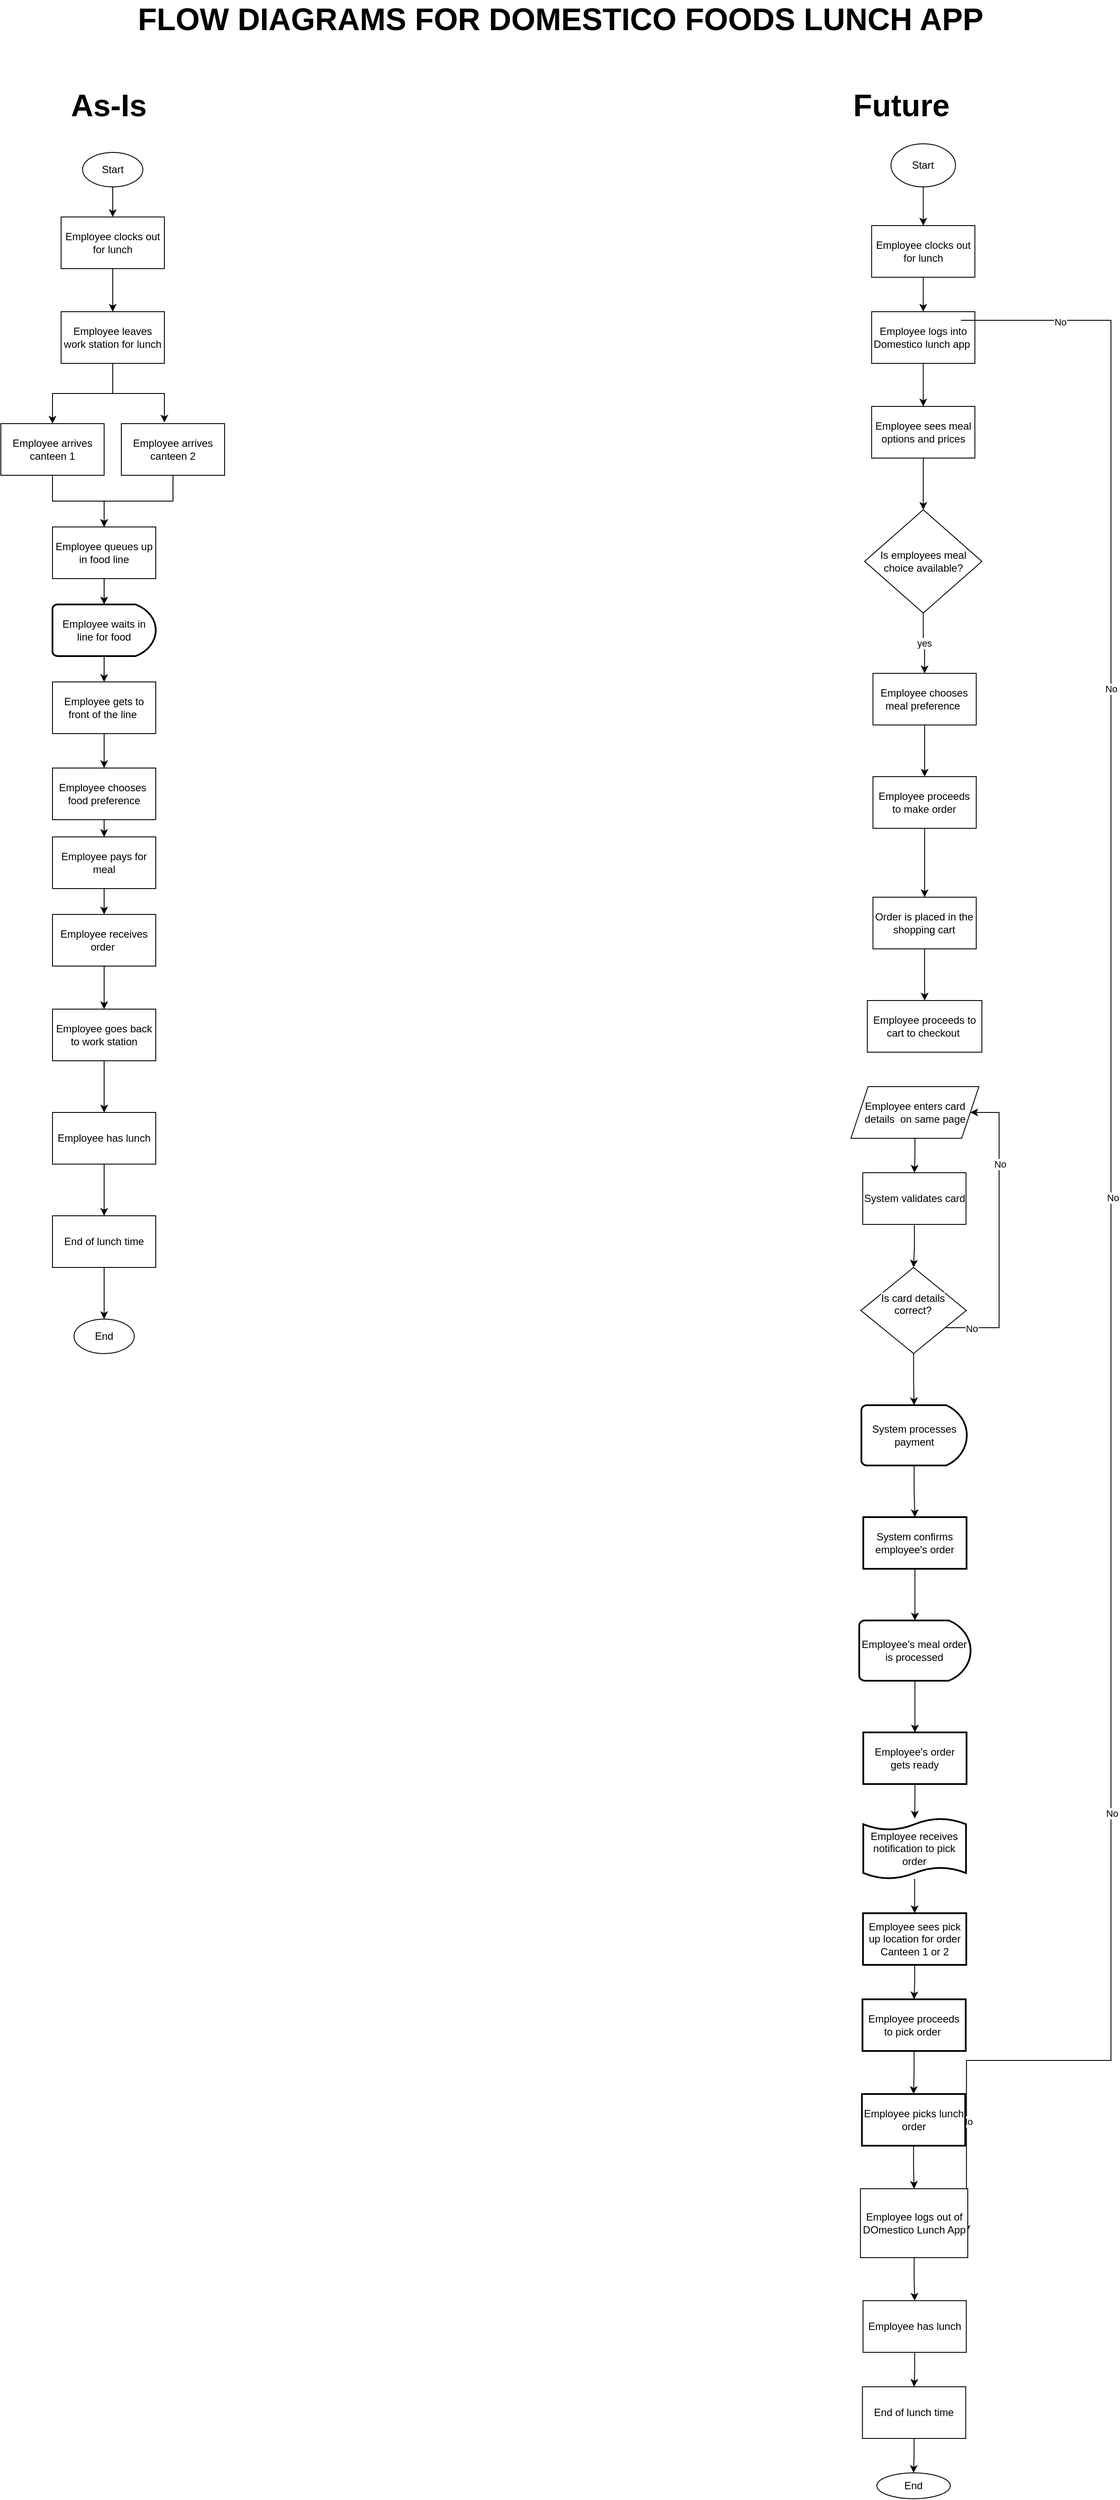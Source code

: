 <mxfile version="24.2.2" type="github">
  <diagram name="Page-1" id="2wqCdjOxgctau4Dle53U">
    <mxGraphModel dx="2232" dy="1964" grid="1" gridSize="10" guides="1" tooltips="1" connect="1" arrows="1" fold="1" page="1" pageScale="1" pageWidth="850" pageHeight="1100" math="0" shadow="0">
      <root>
        <mxCell id="0" />
        <mxCell id="1" parent="0" />
        <mxCell id="A3opuZwIjD253C1pCB1n-1" value="End" style="ellipse;whiteSpace=wrap;html=1;" vertex="1" parent="1">
          <mxGeometry x="115" y="1450" width="70" height="40" as="geometry" />
        </mxCell>
        <mxCell id="A3opuZwIjD253C1pCB1n-177" value="" style="edgeStyle=orthogonalEdgeStyle;rounded=0;orthogonalLoop=1;jettySize=auto;html=1;" edge="1" parent="1" source="A3opuZwIjD253C1pCB1n-4" target="A3opuZwIjD253C1pCB1n-152">
          <mxGeometry relative="1" as="geometry" />
        </mxCell>
        <mxCell id="A3opuZwIjD253C1pCB1n-4" value="Start" style="ellipse;whiteSpace=wrap;html=1;" vertex="1" parent="1">
          <mxGeometry x="125" y="95" width="70" height="40" as="geometry" />
        </mxCell>
        <mxCell id="A3opuZwIjD253C1pCB1n-8" value="" style="edgeStyle=orthogonalEdgeStyle;rounded=0;orthogonalLoop=1;jettySize=auto;html=1;" edge="1" parent="1" source="A3opuZwIjD253C1pCB1n-5" target="A3opuZwIjD253C1pCB1n-6">
          <mxGeometry relative="1" as="geometry" />
        </mxCell>
        <mxCell id="A3opuZwIjD253C1pCB1n-5" value="Employee leaves work station for lunch" style="rounded=0;whiteSpace=wrap;html=1;" vertex="1" parent="1">
          <mxGeometry x="100" y="280" width="120" height="60" as="geometry" />
        </mxCell>
        <mxCell id="A3opuZwIjD253C1pCB1n-11" value="" style="edgeStyle=orthogonalEdgeStyle;rounded=0;orthogonalLoop=1;jettySize=auto;html=1;" edge="1" parent="1" source="A3opuZwIjD253C1pCB1n-6" target="A3opuZwIjD253C1pCB1n-10">
          <mxGeometry relative="1" as="geometry" />
        </mxCell>
        <mxCell id="A3opuZwIjD253C1pCB1n-6" value="Employee arrives canteen 1" style="rounded=0;whiteSpace=wrap;html=1;" vertex="1" parent="1">
          <mxGeometry x="30" y="410" width="120" height="60" as="geometry" />
        </mxCell>
        <mxCell id="A3opuZwIjD253C1pCB1n-25" style="edgeStyle=orthogonalEdgeStyle;rounded=0;orthogonalLoop=1;jettySize=auto;html=1;" edge="1" parent="1" source="A3opuZwIjD253C1pCB1n-7" target="A3opuZwIjD253C1pCB1n-10">
          <mxGeometry relative="1" as="geometry" />
        </mxCell>
        <mxCell id="A3opuZwIjD253C1pCB1n-7" value="Employee arrives canteen 2" style="rounded=0;whiteSpace=wrap;html=1;" vertex="1" parent="1">
          <mxGeometry x="170" y="410" width="120" height="60" as="geometry" />
        </mxCell>
        <mxCell id="A3opuZwIjD253C1pCB1n-9" style="edgeStyle=orthogonalEdgeStyle;rounded=0;orthogonalLoop=1;jettySize=auto;html=1;entryX=0.417;entryY=-0.022;entryDx=0;entryDy=0;entryPerimeter=0;" edge="1" parent="1" source="A3opuZwIjD253C1pCB1n-5" target="A3opuZwIjD253C1pCB1n-7">
          <mxGeometry relative="1" as="geometry" />
        </mxCell>
        <mxCell id="A3opuZwIjD253C1pCB1n-15" value="" style="edgeStyle=orthogonalEdgeStyle;rounded=0;orthogonalLoop=1;jettySize=auto;html=1;" edge="1" parent="1" source="A3opuZwIjD253C1pCB1n-10" target="A3opuZwIjD253C1pCB1n-14">
          <mxGeometry relative="1" as="geometry" />
        </mxCell>
        <mxCell id="A3opuZwIjD253C1pCB1n-10" value="Employee queues up in food line" style="whiteSpace=wrap;html=1;rounded=0;" vertex="1" parent="1">
          <mxGeometry x="90" y="530" width="120" height="60" as="geometry" />
        </mxCell>
        <mxCell id="A3opuZwIjD253C1pCB1n-18" value="" style="edgeStyle=orthogonalEdgeStyle;rounded=0;orthogonalLoop=1;jettySize=auto;html=1;" edge="1" parent="1" source="A3opuZwIjD253C1pCB1n-12" target="A3opuZwIjD253C1pCB1n-17">
          <mxGeometry relative="1" as="geometry" />
        </mxCell>
        <mxCell id="A3opuZwIjD253C1pCB1n-12" value="Employee gets to front of the line&amp;nbsp;" style="whiteSpace=wrap;html=1;rounded=0;" vertex="1" parent="1">
          <mxGeometry x="90" y="710" width="120" height="60" as="geometry" />
        </mxCell>
        <mxCell id="A3opuZwIjD253C1pCB1n-16" value="" style="edgeStyle=orthogonalEdgeStyle;rounded=0;orthogonalLoop=1;jettySize=auto;html=1;" edge="1" parent="1" source="A3opuZwIjD253C1pCB1n-14" target="A3opuZwIjD253C1pCB1n-12">
          <mxGeometry relative="1" as="geometry" />
        </mxCell>
        <mxCell id="A3opuZwIjD253C1pCB1n-14" value="Employee waits in line for food" style="strokeWidth=2;html=1;shape=mxgraph.flowchart.delay;whiteSpace=wrap;" vertex="1" parent="1">
          <mxGeometry x="90" y="620" width="120" height="60" as="geometry" />
        </mxCell>
        <mxCell id="A3opuZwIjD253C1pCB1n-149" style="edgeStyle=orthogonalEdgeStyle;rounded=0;orthogonalLoop=1;jettySize=auto;html=1;" edge="1" parent="1" source="A3opuZwIjD253C1pCB1n-17" target="A3opuZwIjD253C1pCB1n-145">
          <mxGeometry relative="1" as="geometry" />
        </mxCell>
        <mxCell id="A3opuZwIjD253C1pCB1n-17" value="Employee chooses&amp;nbsp; food preference" style="whiteSpace=wrap;html=1;rounded=0;" vertex="1" parent="1">
          <mxGeometry x="90" y="810" width="120" height="60" as="geometry" />
        </mxCell>
        <mxCell id="A3opuZwIjD253C1pCB1n-22" value="" style="edgeStyle=orthogonalEdgeStyle;rounded=0;orthogonalLoop=1;jettySize=auto;html=1;" edge="1" parent="1" source="A3opuZwIjD253C1pCB1n-19" target="A3opuZwIjD253C1pCB1n-21">
          <mxGeometry relative="1" as="geometry" />
        </mxCell>
        <mxCell id="A3opuZwIjD253C1pCB1n-19" value="Employee receives order&amp;nbsp;" style="whiteSpace=wrap;html=1;rounded=0;" vertex="1" parent="1">
          <mxGeometry x="90" y="980" width="120" height="60" as="geometry" />
        </mxCell>
        <mxCell id="A3opuZwIjD253C1pCB1n-24" value="" style="edgeStyle=orthogonalEdgeStyle;rounded=0;orthogonalLoop=1;jettySize=auto;html=1;" edge="1" parent="1" source="A3opuZwIjD253C1pCB1n-21" target="A3opuZwIjD253C1pCB1n-23">
          <mxGeometry relative="1" as="geometry" />
        </mxCell>
        <mxCell id="A3opuZwIjD253C1pCB1n-21" value="Employee goes back to work station" style="whiteSpace=wrap;html=1;rounded=0;" vertex="1" parent="1">
          <mxGeometry x="90" y="1090" width="120" height="60" as="geometry" />
        </mxCell>
        <mxCell id="A3opuZwIjD253C1pCB1n-148" value="" style="edgeStyle=orthogonalEdgeStyle;rounded=0;orthogonalLoop=1;jettySize=auto;html=1;" edge="1" parent="1" source="A3opuZwIjD253C1pCB1n-23" target="A3opuZwIjD253C1pCB1n-147">
          <mxGeometry relative="1" as="geometry" />
        </mxCell>
        <mxCell id="A3opuZwIjD253C1pCB1n-23" value="Employee has lunch" style="whiteSpace=wrap;html=1;rounded=0;" vertex="1" parent="1">
          <mxGeometry x="90" y="1210" width="120" height="60" as="geometry" />
        </mxCell>
        <mxCell id="A3opuZwIjD253C1pCB1n-39" value="" style="edgeStyle=orthogonalEdgeStyle;rounded=0;orthogonalLoop=1;jettySize=auto;html=1;" edge="1" parent="1" source="A3opuZwIjD253C1pCB1n-29" target="A3opuZwIjD253C1pCB1n-38">
          <mxGeometry relative="1" as="geometry" />
        </mxCell>
        <mxCell id="A3opuZwIjD253C1pCB1n-29" value="Start" style="ellipse;whiteSpace=wrap;html=1;rounded=1;" vertex="1" parent="1">
          <mxGeometry x="1064.36" y="85" width="75" height="50" as="geometry" />
        </mxCell>
        <mxCell id="A3opuZwIjD253C1pCB1n-41" value="" style="edgeStyle=orthogonalEdgeStyle;rounded=0;orthogonalLoop=1;jettySize=auto;html=1;" edge="1" parent="1" source="A3opuZwIjD253C1pCB1n-38" target="A3opuZwIjD253C1pCB1n-40">
          <mxGeometry relative="1" as="geometry" />
        </mxCell>
        <mxCell id="A3opuZwIjD253C1pCB1n-38" value="Employee clocks out for lunch" style="rounded=0;whiteSpace=wrap;html=1;" vertex="1" parent="1">
          <mxGeometry x="1041.86" y="180" width="120" height="60" as="geometry" />
        </mxCell>
        <mxCell id="A3opuZwIjD253C1pCB1n-43" value="" style="edgeStyle=orthogonalEdgeStyle;rounded=0;orthogonalLoop=1;jettySize=auto;html=1;" edge="1" parent="1" source="A3opuZwIjD253C1pCB1n-40" target="A3opuZwIjD253C1pCB1n-42">
          <mxGeometry relative="1" as="geometry" />
        </mxCell>
        <mxCell id="A3opuZwIjD253C1pCB1n-40" value="Employee logs into&lt;div&gt;Domestico lunch app&amp;nbsp;&lt;/div&gt;" style="whiteSpace=wrap;html=1;rounded=0;" vertex="1" parent="1">
          <mxGeometry x="1041.86" y="280" width="120" height="60" as="geometry" />
        </mxCell>
        <mxCell id="A3opuZwIjD253C1pCB1n-74" value="" style="edgeStyle=orthogonalEdgeStyle;rounded=0;orthogonalLoop=1;jettySize=auto;html=1;" edge="1" parent="1" source="A3opuZwIjD253C1pCB1n-42" target="A3opuZwIjD253C1pCB1n-70">
          <mxGeometry relative="1" as="geometry" />
        </mxCell>
        <mxCell id="A3opuZwIjD253C1pCB1n-42" value="Employee sees meal options and prices" style="whiteSpace=wrap;html=1;rounded=0;" vertex="1" parent="1">
          <mxGeometry x="1041.86" y="390" width="120" height="60" as="geometry" />
        </mxCell>
        <mxCell id="A3opuZwIjD253C1pCB1n-47" value="" style="edgeStyle=orthogonalEdgeStyle;rounded=0;orthogonalLoop=1;jettySize=auto;html=1;" edge="1" parent="1" source="A3opuZwIjD253C1pCB1n-44" target="A3opuZwIjD253C1pCB1n-46">
          <mxGeometry relative="1" as="geometry" />
        </mxCell>
        <mxCell id="A3opuZwIjD253C1pCB1n-44" value="Employee chooses meal preference&amp;nbsp;" style="whiteSpace=wrap;html=1;rounded=0;" vertex="1" parent="1">
          <mxGeometry x="1043.43" y="700" width="120" height="60" as="geometry" />
        </mxCell>
        <mxCell id="A3opuZwIjD253C1pCB1n-199" value="" style="edgeStyle=orthogonalEdgeStyle;rounded=0;orthogonalLoop=1;jettySize=auto;html=1;" edge="1" parent="1" source="A3opuZwIjD253C1pCB1n-46" target="A3opuZwIjD253C1pCB1n-198">
          <mxGeometry relative="1" as="geometry" />
        </mxCell>
        <mxCell id="A3opuZwIjD253C1pCB1n-46" value="Employee proceeds to make order" style="whiteSpace=wrap;html=1;rounded=0;" vertex="1" parent="1">
          <mxGeometry x="1043.43" y="820" width="120" height="60" as="geometry" />
        </mxCell>
        <mxCell id="A3opuZwIjD253C1pCB1n-79" value="" style="edgeStyle=orthogonalEdgeStyle;rounded=0;orthogonalLoop=1;jettySize=auto;html=1;" edge="1" parent="1" source="A3opuZwIjD253C1pCB1n-54" target="A3opuZwIjD253C1pCB1n-78">
          <mxGeometry relative="1" as="geometry" />
        </mxCell>
        <mxCell id="A3opuZwIjD253C1pCB1n-54" value="Employee enters card details&amp;nbsp; on same page" style="shape=parallelogram;perimeter=parallelogramPerimeter;whiteSpace=wrap;html=1;fixedSize=1;" vertex="1" parent="1">
          <mxGeometry x="1017.8" y="1180" width="148.75" height="60" as="geometry" />
        </mxCell>
        <mxCell id="A3opuZwIjD253C1pCB1n-154" style="edgeStyle=orthogonalEdgeStyle;rounded=0;orthogonalLoop=1;jettySize=auto;html=1;entryX=1;entryY=0.5;entryDx=0;entryDy=0;" edge="1" parent="1" source="A3opuZwIjD253C1pCB1n-62" target="A3opuZwIjD253C1pCB1n-54">
          <mxGeometry relative="1" as="geometry">
            <Array as="points">
              <mxPoint x="1190" y="1460" />
              <mxPoint x="1190" y="1210" />
            </Array>
          </mxGeometry>
        </mxCell>
        <mxCell id="A3opuZwIjD253C1pCB1n-155" value="No" style="edgeLabel;html=1;align=center;verticalAlign=middle;resizable=0;points=[];" vertex="1" connectable="0" parent="A3opuZwIjD253C1pCB1n-154">
          <mxGeometry x="-0.827" y="-1" relative="1" as="geometry">
            <mxPoint as="offset" />
          </mxGeometry>
        </mxCell>
        <mxCell id="A3opuZwIjD253C1pCB1n-156" value="No" style="edgeLabel;html=1;align=center;verticalAlign=middle;resizable=0;points=[];" vertex="1" connectable="0" parent="A3opuZwIjD253C1pCB1n-154">
          <mxGeometry x="0.459" y="-1" relative="1" as="geometry">
            <mxPoint as="offset" />
          </mxGeometry>
        </mxCell>
        <mxCell id="A3opuZwIjD253C1pCB1n-62" value="&#xa;&lt;span style=&quot;color: rgb(0, 0, 0); font-family: Helvetica; font-size: 12px; font-style: normal; font-variant-ligatures: normal; font-variant-caps: normal; font-weight: 400; letter-spacing: normal; orphans: 2; text-align: center; text-indent: 0px; text-transform: none; widows: 2; word-spacing: 0px; -webkit-text-stroke-width: 0px; white-space: normal; background-color: rgb(251, 251, 251); text-decoration-thickness: initial; text-decoration-style: initial; text-decoration-color: initial; display: inline !important; float: none;&quot;&gt;Is card details correct?&lt;/span&gt;&#xa;&#xa;" style="rhombus;whiteSpace=wrap;html=1;rounded=0;" vertex="1" parent="1">
          <mxGeometry x="1029.38" y="1390" width="122.49" height="100" as="geometry" />
        </mxCell>
        <mxCell id="A3opuZwIjD253C1pCB1n-73" value="yes" style="edgeStyle=orthogonalEdgeStyle;rounded=0;orthogonalLoop=1;jettySize=auto;html=1;" edge="1" parent="1" source="A3opuZwIjD253C1pCB1n-70" target="A3opuZwIjD253C1pCB1n-44">
          <mxGeometry relative="1" as="geometry" />
        </mxCell>
        <mxCell id="A3opuZwIjD253C1pCB1n-115" style="edgeStyle=orthogonalEdgeStyle;rounded=0;orthogonalLoop=1;jettySize=auto;html=1;entryX=0.988;entryY=0.642;entryDx=0;entryDy=0;entryPerimeter=0;exitX=1;exitY=0.5;exitDx=0;exitDy=0;" edge="1" parent="1" target="A3opuZwIjD253C1pCB1n-183">
          <mxGeometry relative="1" as="geometry">
            <mxPoint x="1145.63" y="290.0" as="sourcePoint" />
            <mxPoint x="1208" y="2540" as="targetPoint" />
            <Array as="points">
              <mxPoint x="1320" y="290" />
              <mxPoint x="1320" y="2311" />
            </Array>
          </mxGeometry>
        </mxCell>
        <mxCell id="A3opuZwIjD253C1pCB1n-116" value="No" style="edgeLabel;html=1;align=center;verticalAlign=middle;resizable=0;points=[];" vertex="1" connectable="0" parent="A3opuZwIjD253C1pCB1n-115">
          <mxGeometry x="0.899" relative="1" as="geometry">
            <mxPoint as="offset" />
          </mxGeometry>
        </mxCell>
        <mxCell id="A3opuZwIjD253C1pCB1n-117" value="No" style="edgeLabel;html=1;align=center;verticalAlign=middle;resizable=0;points=[];" vertex="1" connectable="0" parent="A3opuZwIjD253C1pCB1n-115">
          <mxGeometry x="0.489" y="1" relative="1" as="geometry">
            <mxPoint as="offset" />
          </mxGeometry>
        </mxCell>
        <mxCell id="A3opuZwIjD253C1pCB1n-118" value="No" style="edgeLabel;html=1;align=center;verticalAlign=middle;resizable=0;points=[];" vertex="1" connectable="0" parent="A3opuZwIjD253C1pCB1n-115">
          <mxGeometry x="-0.069" y="2" relative="1" as="geometry">
            <mxPoint as="offset" />
          </mxGeometry>
        </mxCell>
        <mxCell id="A3opuZwIjD253C1pCB1n-119" value="No" style="edgeLabel;html=1;align=center;verticalAlign=middle;resizable=0;points=[];" vertex="1" connectable="0" parent="A3opuZwIjD253C1pCB1n-115">
          <mxGeometry x="-0.53" relative="1" as="geometry">
            <mxPoint as="offset" />
          </mxGeometry>
        </mxCell>
        <mxCell id="A3opuZwIjD253C1pCB1n-120" value="No" style="edgeLabel;html=1;align=center;verticalAlign=middle;resizable=0;points=[];" vertex="1" connectable="0" parent="A3opuZwIjD253C1pCB1n-115">
          <mxGeometry x="-0.91" y="-2" relative="1" as="geometry">
            <mxPoint as="offset" />
          </mxGeometry>
        </mxCell>
        <mxCell id="A3opuZwIjD253C1pCB1n-70" value="Is employees meal choice available?" style="rhombus;whiteSpace=wrap;html=1;" vertex="1" parent="1">
          <mxGeometry x="1033.73" y="510" width="136.27" height="120" as="geometry" />
        </mxCell>
        <mxCell id="A3opuZwIjD253C1pCB1n-80" value="" style="edgeStyle=orthogonalEdgeStyle;rounded=0;orthogonalLoop=1;jettySize=auto;html=1;" edge="1" parent="1" source="A3opuZwIjD253C1pCB1n-78" target="A3opuZwIjD253C1pCB1n-62">
          <mxGeometry relative="1" as="geometry" />
        </mxCell>
        <mxCell id="A3opuZwIjD253C1pCB1n-78" value="System validates card" style="whiteSpace=wrap;html=1;rounded=0;" vertex="1" parent="1">
          <mxGeometry x="1031.56" y="1280" width="120" height="60" as="geometry" />
        </mxCell>
        <mxCell id="A3opuZwIjD253C1pCB1n-83" value="" style="edgeStyle=orthogonalEdgeStyle;rounded=0;orthogonalLoop=1;jettySize=auto;html=1;" edge="1" parent="1" source="A3opuZwIjD253C1pCB1n-81" target="A3opuZwIjD253C1pCB1n-82">
          <mxGeometry relative="1" as="geometry" />
        </mxCell>
        <mxCell id="A3opuZwIjD253C1pCB1n-81" value="System processes payment" style="strokeWidth=2;html=1;shape=mxgraph.flowchart.delay;whiteSpace=wrap;" vertex="1" parent="1">
          <mxGeometry x="1029.98" y="1550" width="122.51" height="70" as="geometry" />
        </mxCell>
        <mxCell id="A3opuZwIjD253C1pCB1n-143" value="" style="edgeStyle=orthogonalEdgeStyle;rounded=0;orthogonalLoop=1;jettySize=auto;html=1;" edge="1" parent="1" source="A3opuZwIjD253C1pCB1n-82" target="A3opuZwIjD253C1pCB1n-86">
          <mxGeometry relative="1" as="geometry" />
        </mxCell>
        <mxCell id="A3opuZwIjD253C1pCB1n-82" value="System confirms employee&#39;s order" style="whiteSpace=wrap;html=1;strokeWidth=2;" vertex="1" parent="1">
          <mxGeometry x="1032.175" y="1680" width="120" height="60" as="geometry" />
        </mxCell>
        <mxCell id="A3opuZwIjD253C1pCB1n-88" value="" style="edgeStyle=orthogonalEdgeStyle;rounded=0;orthogonalLoop=1;jettySize=auto;html=1;" edge="1" parent="1" source="A3opuZwIjD253C1pCB1n-86" target="A3opuZwIjD253C1pCB1n-87">
          <mxGeometry relative="1" as="geometry" />
        </mxCell>
        <mxCell id="A3opuZwIjD253C1pCB1n-86" value="Employee&#39;s meal order is processed" style="strokeWidth=2;html=1;shape=mxgraph.flowchart.delay;whiteSpace=wrap;" vertex="1" parent="1">
          <mxGeometry x="1027.48" y="1800" width="129.39" height="70" as="geometry" />
        </mxCell>
        <mxCell id="A3opuZwIjD253C1pCB1n-90" value="" style="edgeStyle=orthogonalEdgeStyle;rounded=0;orthogonalLoop=1;jettySize=auto;html=1;" edge="1" parent="1" source="A3opuZwIjD253C1pCB1n-87" target="A3opuZwIjD253C1pCB1n-89">
          <mxGeometry relative="1" as="geometry" />
        </mxCell>
        <mxCell id="A3opuZwIjD253C1pCB1n-87" value="Employee&#39;s order gets ready" style="whiteSpace=wrap;html=1;strokeWidth=2;" vertex="1" parent="1">
          <mxGeometry x="1032.175" y="1930" width="120" height="60" as="geometry" />
        </mxCell>
        <mxCell id="A3opuZwIjD253C1pCB1n-92" value="" style="edgeStyle=orthogonalEdgeStyle;rounded=0;orthogonalLoop=1;jettySize=auto;html=1;" edge="1" parent="1" source="A3opuZwIjD253C1pCB1n-89" target="A3opuZwIjD253C1pCB1n-91">
          <mxGeometry relative="1" as="geometry" />
        </mxCell>
        <mxCell id="A3opuZwIjD253C1pCB1n-89" value="Employee receives notification to pick order" style="shape=tape;whiteSpace=wrap;html=1;strokeWidth=2;size=0.19" vertex="1" parent="1">
          <mxGeometry x="1032.17" y="2030" width="119.39" height="70" as="geometry" />
        </mxCell>
        <mxCell id="A3opuZwIjD253C1pCB1n-94" value="" style="edgeStyle=orthogonalEdgeStyle;rounded=0;orthogonalLoop=1;jettySize=auto;html=1;" edge="1" parent="1" source="A3opuZwIjD253C1pCB1n-91" target="A3opuZwIjD253C1pCB1n-93">
          <mxGeometry relative="1" as="geometry" />
        </mxCell>
        <mxCell id="A3opuZwIjD253C1pCB1n-91" value="Employee sees pick up location for order&lt;div&gt;Canteen 1 or 2&lt;/div&gt;" style="whiteSpace=wrap;html=1;strokeWidth=2;" vertex="1" parent="1">
          <mxGeometry x="1031.865" y="2140" width="120" height="60" as="geometry" />
        </mxCell>
        <mxCell id="A3opuZwIjD253C1pCB1n-96" value="" style="edgeStyle=orthogonalEdgeStyle;rounded=0;orthogonalLoop=1;jettySize=auto;html=1;" edge="1" parent="1" source="A3opuZwIjD253C1pCB1n-93" target="A3opuZwIjD253C1pCB1n-95">
          <mxGeometry relative="1" as="geometry" />
        </mxCell>
        <mxCell id="A3opuZwIjD253C1pCB1n-93" value="Employee proceeds to pick order&amp;nbsp;" style="whiteSpace=wrap;html=1;strokeWidth=2;" vertex="1" parent="1">
          <mxGeometry x="1031.235" y="2240" width="120" height="60" as="geometry" />
        </mxCell>
        <mxCell id="A3opuZwIjD253C1pCB1n-184" value="" style="edgeStyle=orthogonalEdgeStyle;rounded=0;orthogonalLoop=1;jettySize=auto;html=1;" edge="1" parent="1" source="A3opuZwIjD253C1pCB1n-95" target="A3opuZwIjD253C1pCB1n-183">
          <mxGeometry relative="1" as="geometry" />
        </mxCell>
        <mxCell id="A3opuZwIjD253C1pCB1n-95" value="Employee picks lunch order" style="whiteSpace=wrap;html=1;strokeWidth=2;" vertex="1" parent="1">
          <mxGeometry x="1030.615" y="2350" width="120" height="60" as="geometry" />
        </mxCell>
        <mxCell id="A3opuZwIjD253C1pCB1n-180" value="" style="edgeStyle=orthogonalEdgeStyle;rounded=0;orthogonalLoop=1;jettySize=auto;html=1;" edge="1" parent="1" source="A3opuZwIjD253C1pCB1n-145" target="A3opuZwIjD253C1pCB1n-19">
          <mxGeometry relative="1" as="geometry" />
        </mxCell>
        <mxCell id="A3opuZwIjD253C1pCB1n-145" value="Employee pays for meal" style="whiteSpace=wrap;html=1;rounded=0;" vertex="1" parent="1">
          <mxGeometry x="90" y="890" width="120" height="60" as="geometry" />
        </mxCell>
        <mxCell id="A3opuZwIjD253C1pCB1n-179" value="" style="edgeStyle=orthogonalEdgeStyle;rounded=0;orthogonalLoop=1;jettySize=auto;html=1;" edge="1" parent="1" source="A3opuZwIjD253C1pCB1n-147" target="A3opuZwIjD253C1pCB1n-1">
          <mxGeometry relative="1" as="geometry" />
        </mxCell>
        <mxCell id="A3opuZwIjD253C1pCB1n-147" value="End of lunch time" style="whiteSpace=wrap;html=1;rounded=0;" vertex="1" parent="1">
          <mxGeometry x="90" y="1330" width="120" height="60" as="geometry" />
        </mxCell>
        <mxCell id="A3opuZwIjD253C1pCB1n-178" value="" style="edgeStyle=orthogonalEdgeStyle;rounded=0;orthogonalLoop=1;jettySize=auto;html=1;" edge="1" parent="1" source="A3opuZwIjD253C1pCB1n-152" target="A3opuZwIjD253C1pCB1n-5">
          <mxGeometry relative="1" as="geometry" />
        </mxCell>
        <mxCell id="A3opuZwIjD253C1pCB1n-152" value="Employee clocks out for lunch" style="rounded=0;whiteSpace=wrap;html=1;" vertex="1" parent="1">
          <mxGeometry x="100" y="170" width="120" height="60" as="geometry" />
        </mxCell>
        <mxCell id="A3opuZwIjD253C1pCB1n-186" value="" style="edgeStyle=orthogonalEdgeStyle;rounded=0;orthogonalLoop=1;jettySize=auto;html=1;" edge="1" parent="1" source="A3opuZwIjD253C1pCB1n-183" target="A3opuZwIjD253C1pCB1n-185">
          <mxGeometry relative="1" as="geometry" />
        </mxCell>
        <mxCell id="A3opuZwIjD253C1pCB1n-183" value="Employee logs out of DOmestico Lunch App" style="rounded=0;whiteSpace=wrap;html=1;" vertex="1" parent="1">
          <mxGeometry x="1028.88" y="2460" width="124.7" height="80" as="geometry" />
        </mxCell>
        <mxCell id="A3opuZwIjD253C1pCB1n-188" value="" style="edgeStyle=orthogonalEdgeStyle;rounded=0;orthogonalLoop=1;jettySize=auto;html=1;" edge="1" parent="1" source="A3opuZwIjD253C1pCB1n-185" target="A3opuZwIjD253C1pCB1n-187">
          <mxGeometry relative="1" as="geometry" />
        </mxCell>
        <mxCell id="A3opuZwIjD253C1pCB1n-185" value="Employee has lunch" style="whiteSpace=wrap;html=1;rounded=0;" vertex="1" parent="1">
          <mxGeometry x="1031.87" y="2590" width="120" height="60" as="geometry" />
        </mxCell>
        <mxCell id="A3opuZwIjD253C1pCB1n-192" value="" style="edgeStyle=orthogonalEdgeStyle;rounded=0;orthogonalLoop=1;jettySize=auto;html=1;" edge="1" parent="1" source="A3opuZwIjD253C1pCB1n-187" target="A3opuZwIjD253C1pCB1n-191">
          <mxGeometry relative="1" as="geometry" />
        </mxCell>
        <mxCell id="A3opuZwIjD253C1pCB1n-187" value="End of lunch time" style="whiteSpace=wrap;html=1;rounded=0;" vertex="1" parent="1">
          <mxGeometry x="1031.23" y="2690" width="120" height="60" as="geometry" />
        </mxCell>
        <mxCell id="A3opuZwIjD253C1pCB1n-191" value="End" style="ellipse;whiteSpace=wrap;html=1;rounded=1;" vertex="1" parent="1">
          <mxGeometry x="1047.95" y="2790" width="85.32" height="30" as="geometry" />
        </mxCell>
        <mxCell id="A3opuZwIjD253C1pCB1n-193" value="&lt;font style=&quot;font-size: 36px;&quot;&gt;Future&lt;/font&gt;" style="text;strokeColor=none;fillColor=none;html=1;fontSize=24;fontStyle=1;verticalAlign=middle;align=center;" vertex="1" parent="1">
          <mxGeometry x="1025.92" y="20" width="100" height="40" as="geometry" />
        </mxCell>
        <mxCell id="A3opuZwIjD253C1pCB1n-194" value="&lt;font style=&quot;font-size: 36px;&quot;&gt;As-Is&amp;nbsp;&lt;/font&gt;" style="text;strokeColor=none;fillColor=none;html=1;fontSize=24;fontStyle=1;verticalAlign=middle;align=center;" vertex="1" parent="1">
          <mxGeometry x="110.0" y="20" width="100" height="40" as="geometry" />
        </mxCell>
        <mxCell id="A3opuZwIjD253C1pCB1n-195" value="&lt;font style=&quot;font-size: 36px;&quot;&gt;FLOW DIAGRAMS FOR DOMESTICO FOODS LUNCH APP&lt;/font&gt;" style="text;strokeColor=none;fillColor=none;html=1;fontSize=24;fontStyle=1;verticalAlign=middle;align=center;" vertex="1" parent="1">
          <mxGeometry x="630" y="-80" width="100" height="40" as="geometry" />
        </mxCell>
        <mxCell id="A3opuZwIjD253C1pCB1n-201" value="" style="edgeStyle=orthogonalEdgeStyle;rounded=0;orthogonalLoop=1;jettySize=auto;html=1;" edge="1" parent="1" source="A3opuZwIjD253C1pCB1n-198" target="A3opuZwIjD253C1pCB1n-200">
          <mxGeometry relative="1" as="geometry" />
        </mxCell>
        <mxCell id="A3opuZwIjD253C1pCB1n-198" value="Order is placed in the shopping cart" style="whiteSpace=wrap;html=1;rounded=0;" vertex="1" parent="1">
          <mxGeometry x="1043.43" y="960" width="120" height="60" as="geometry" />
        </mxCell>
        <mxCell id="A3opuZwIjD253C1pCB1n-200" value="Employee proceeds to cart to checkout&amp;nbsp;" style="whiteSpace=wrap;html=1;rounded=0;" vertex="1" parent="1">
          <mxGeometry x="1036.87" y="1080" width="133.13" height="60" as="geometry" />
        </mxCell>
        <mxCell id="A3opuZwIjD253C1pCB1n-202" value="" style="edgeStyle=orthogonalEdgeStyle;rounded=0;orthogonalLoop=1;jettySize=auto;html=1;" edge="1" parent="1" source="A3opuZwIjD253C1pCB1n-62" target="A3opuZwIjD253C1pCB1n-81">
          <mxGeometry relative="1" as="geometry" />
        </mxCell>
      </root>
    </mxGraphModel>
  </diagram>
</mxfile>

